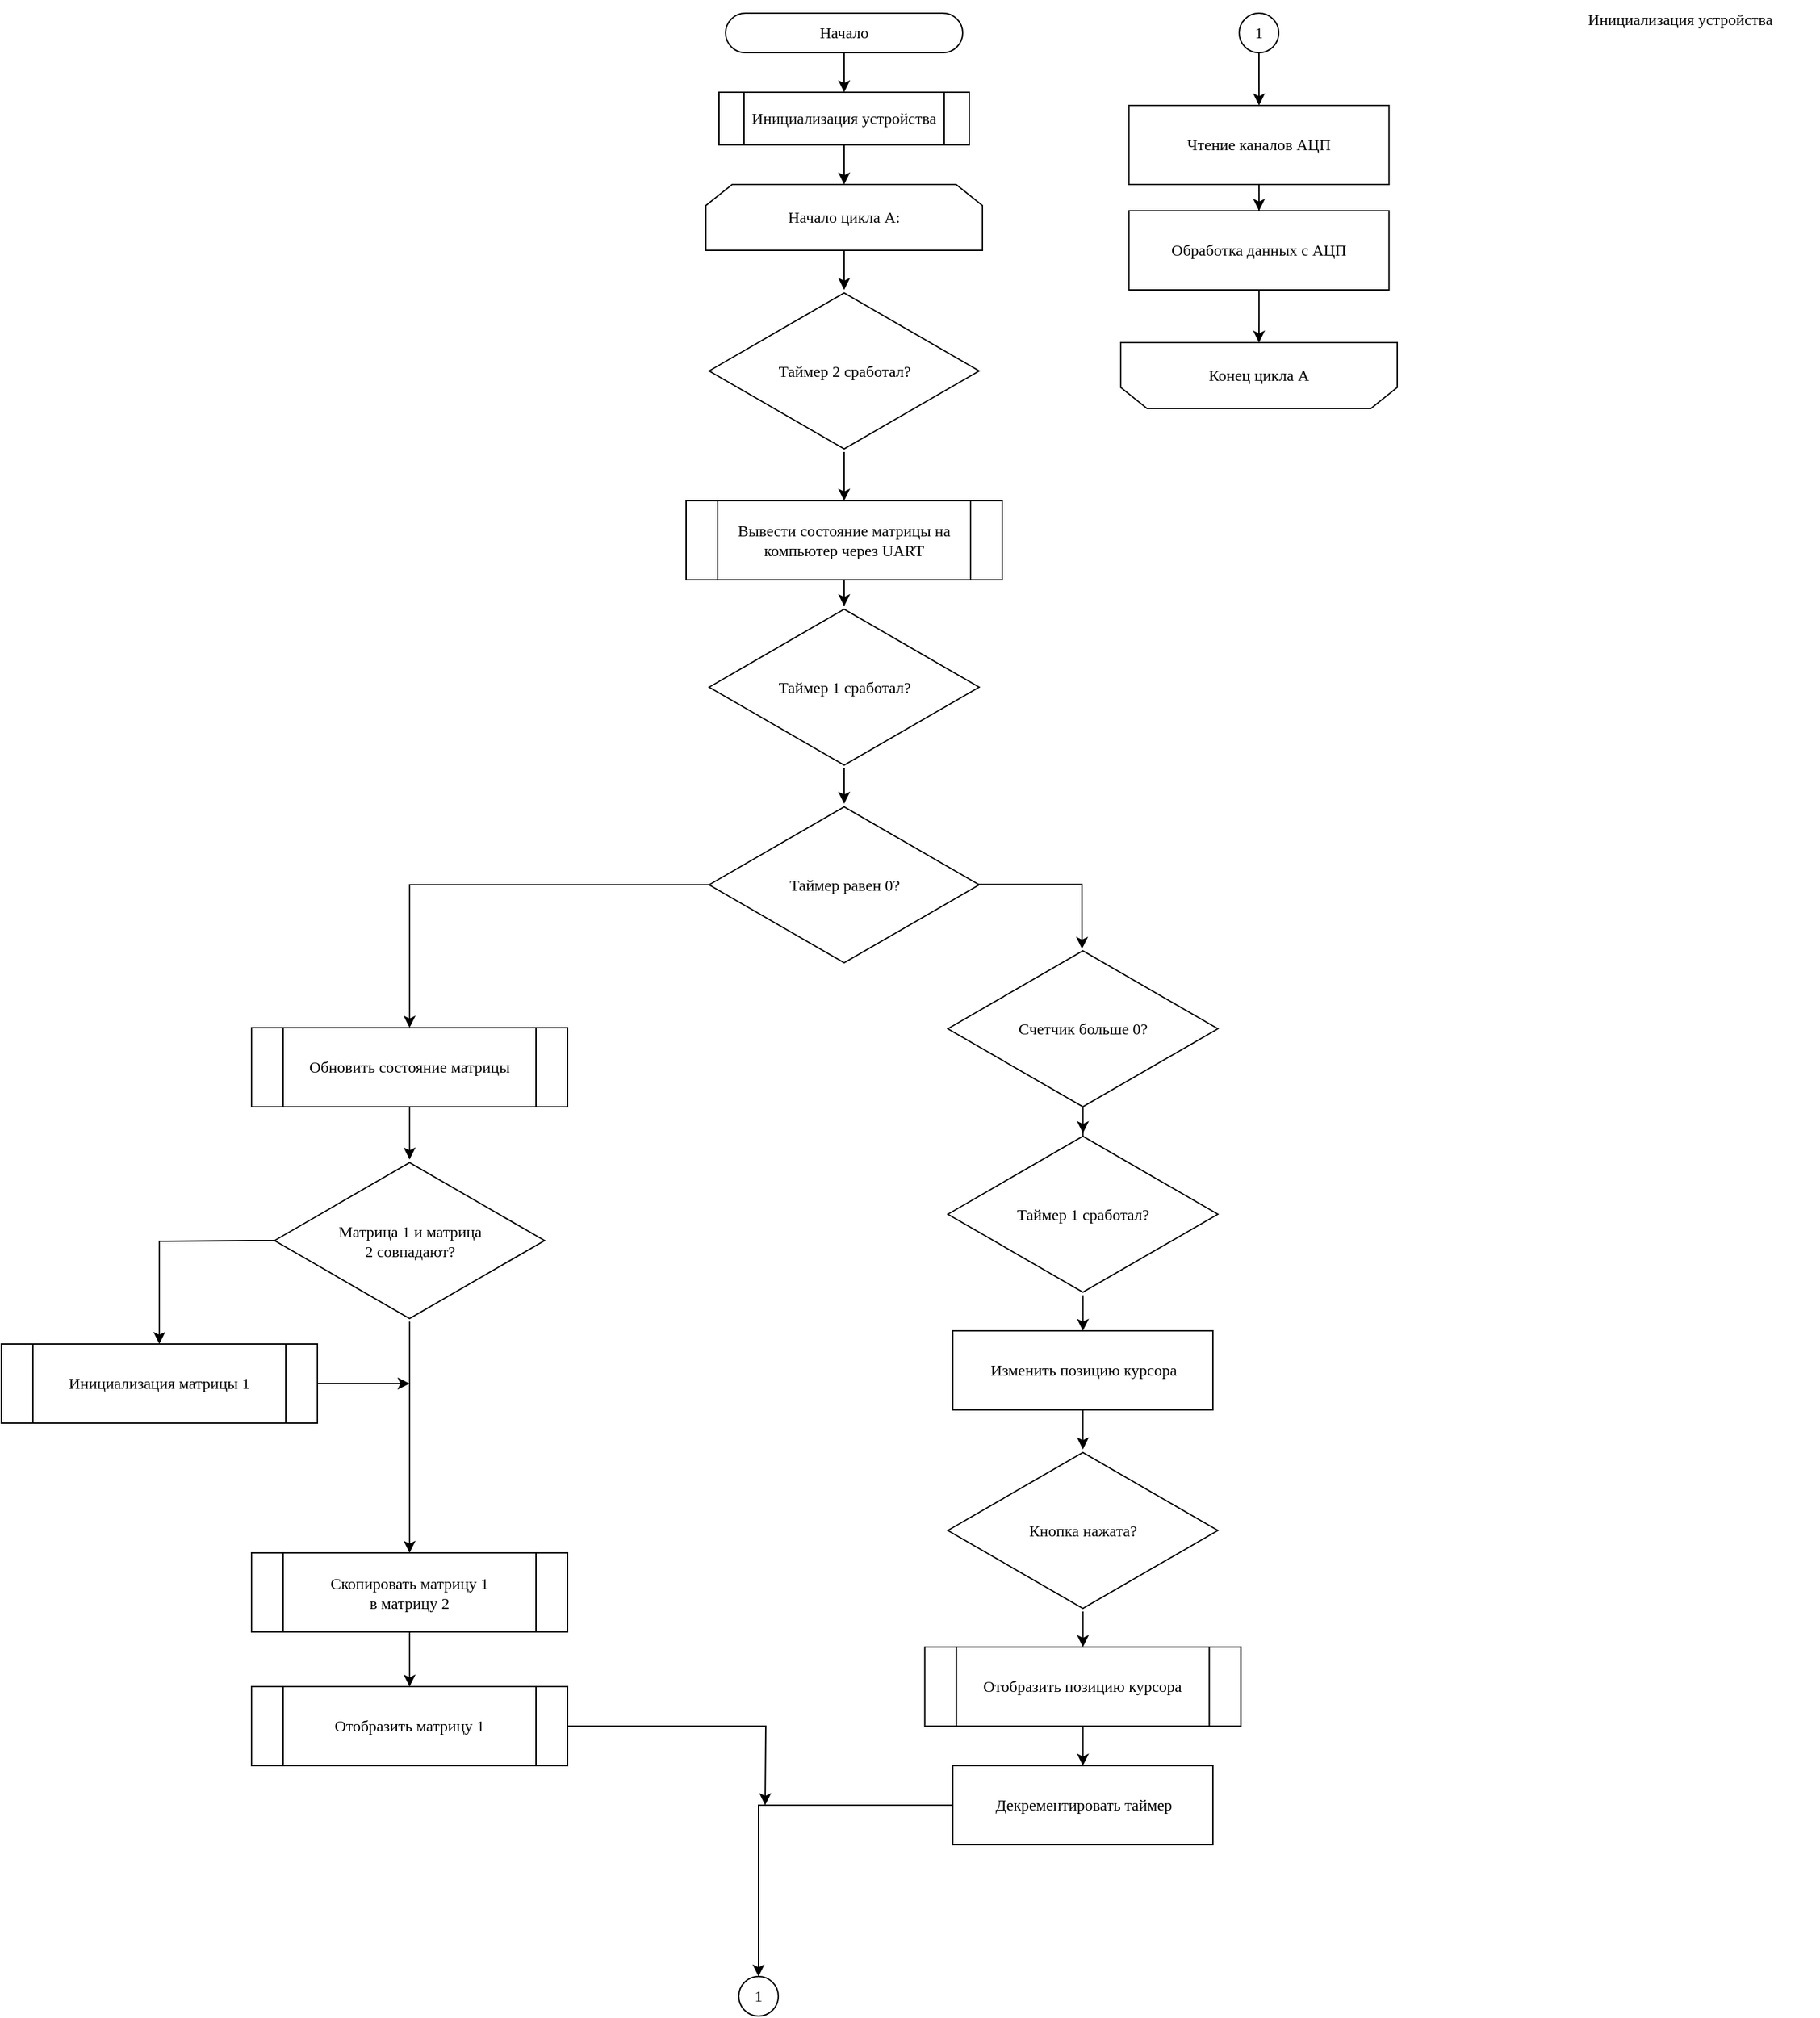 <mxfile version="15.5.1" type="github">
  <diagram id="C5RBs43oDa-KdzZeNtuy" name="Page-1">
    <mxGraphModel dx="815" dy="420" grid="1" gridSize="10" guides="1" tooltips="1" connect="1" arrows="1" fold="1" page="1" pageScale="1" pageWidth="2336" pageHeight="1654" math="0" shadow="0">
      <root>
        <mxCell id="WIyWlLk6GJQsqaUBKTNV-0" />
        <mxCell id="WIyWlLk6GJQsqaUBKTNV-1" parent="WIyWlLk6GJQsqaUBKTNV-0" />
        <mxCell id="nwCR8Wp00dpBARo_HuRd-25" value="" style="edgeStyle=orthogonalEdgeStyle;rounded=0;orthogonalLoop=1;jettySize=auto;html=1;fontFamily=GOST_type_B;fontSource=http%3A%2F%2Fru.legionfonts.com%2Fdownload%2Fgost-2-304-81-type-b-italic;" edge="1" parent="WIyWlLk6GJQsqaUBKTNV-1" source="nwCR8Wp00dpBARo_HuRd-1" target="nwCR8Wp00dpBARo_HuRd-12">
          <mxGeometry relative="1" as="geometry" />
        </mxCell>
        <mxCell id="nwCR8Wp00dpBARo_HuRd-1" value="Вывести состояние матрицы на компьютер через UART" style="shape=process;whiteSpace=wrap;html=1;backgroundOutline=1;fontFamily=Tahoma;" vertex="1" parent="WIyWlLk6GJQsqaUBKTNV-1">
          <mxGeometry x="610" y="400" width="240" height="60" as="geometry" />
        </mxCell>
        <mxCell id="nwCR8Wp00dpBARo_HuRd-24" style="edgeStyle=orthogonalEdgeStyle;rounded=0;orthogonalLoop=1;jettySize=auto;html=1;entryX=0.5;entryY=0;entryDx=0;entryDy=0;fontFamily=GOST_type_B;fontSource=http%3A%2F%2Fru.legionfonts.com%2Fdownload%2Fgost-2-304-81-type-b-italic;" edge="1" parent="WIyWlLk6GJQsqaUBKTNV-1" source="nwCR8Wp00dpBARo_HuRd-4" target="nwCR8Wp00dpBARo_HuRd-1">
          <mxGeometry relative="1" as="geometry" />
        </mxCell>
        <mxCell id="nwCR8Wp00dpBARo_HuRd-4" value="Таймер 2 сработал?" style="html=1;whiteSpace=wrap;aspect=fixed;shape=isoRectangle;fontFamily=Tahoma;" vertex="1" parent="WIyWlLk6GJQsqaUBKTNV-1">
          <mxGeometry x="627.5" y="240" width="205" height="123" as="geometry" />
        </mxCell>
        <mxCell id="nwCR8Wp00dpBARo_HuRd-10" value="" style="edgeStyle=orthogonalEdgeStyle;rounded=0;orthogonalLoop=1;jettySize=auto;html=1;fontFamily=GOST_type_B;fontSource=http%3A%2F%2Fru.legionfonts.com%2Fdownload%2Fgost-2-304-81-type-b-italic;" edge="1" parent="WIyWlLk6GJQsqaUBKTNV-1" source="nwCR8Wp00dpBARo_HuRd-6" target="nwCR8Wp00dpBARo_HuRd-9">
          <mxGeometry relative="1" as="geometry" />
        </mxCell>
        <mxCell id="nwCR8Wp00dpBARo_HuRd-6" value="Начало" style="rounded=1;whiteSpace=wrap;html=1;fontFamily=Tahoma;arcSize=50;" vertex="1" parent="WIyWlLk6GJQsqaUBKTNV-1">
          <mxGeometry x="640" y="30" width="180" height="30" as="geometry" />
        </mxCell>
        <mxCell id="nwCR8Wp00dpBARo_HuRd-54" value="" style="edgeStyle=orthogonalEdgeStyle;rounded=0;orthogonalLoop=1;jettySize=auto;html=1;fontFamily=GOST_type_B;fontSource=http%3A%2F%2Fru.legionfonts.com%2Fdownload%2Fgost-2-304-81-type-b-italic;" edge="1" parent="WIyWlLk6GJQsqaUBKTNV-1" source="nwCR8Wp00dpBARo_HuRd-9" target="nwCR8Wp00dpBARo_HuRd-11">
          <mxGeometry relative="1" as="geometry" />
        </mxCell>
        <mxCell id="nwCR8Wp00dpBARo_HuRd-9" value="Инициализация устройства" style="shape=process;whiteSpace=wrap;html=1;backgroundOutline=1;fontFamily=GOST_type_B;fontSource=http%3A%2F%2Fru.legionfonts.com%2Fdownload%2Fgost-2-304-81-type-b-italic;" vertex="1" parent="WIyWlLk6GJQsqaUBKTNV-1">
          <mxGeometry x="635" y="90" width="190" height="40" as="geometry" />
        </mxCell>
        <mxCell id="nwCR8Wp00dpBARo_HuRd-18" value="" style="edgeStyle=orthogonalEdgeStyle;rounded=0;orthogonalLoop=1;jettySize=auto;html=1;fontFamily=GOST_type_B;fontSource=http%3A%2F%2Fru.legionfonts.com%2Fdownload%2Fgost-2-304-81-type-b-italic;" edge="1" parent="WIyWlLk6GJQsqaUBKTNV-1" source="nwCR8Wp00dpBARo_HuRd-11" target="nwCR8Wp00dpBARo_HuRd-4">
          <mxGeometry relative="1" as="geometry" />
        </mxCell>
        <mxCell id="nwCR8Wp00dpBARo_HuRd-11" value="Начало цикла А:" style="shape=loopLimit;whiteSpace=wrap;html=1;fontFamily=GOST_type_B;fontSource=http%3A%2F%2Fru.legionfonts.com%2Fdownload%2Fgost-2-304-81-type-b-italic;" vertex="1" parent="WIyWlLk6GJQsqaUBKTNV-1">
          <mxGeometry x="625" y="160" width="210" height="50" as="geometry" />
        </mxCell>
        <mxCell id="nwCR8Wp00dpBARo_HuRd-26" value="" style="edgeStyle=orthogonalEdgeStyle;rounded=0;orthogonalLoop=1;jettySize=auto;html=1;fontFamily=GOST_type_B;fontSource=http%3A%2F%2Fru.legionfonts.com%2Fdownload%2Fgost-2-304-81-type-b-italic;" edge="1" parent="WIyWlLk6GJQsqaUBKTNV-1" source="nwCR8Wp00dpBARo_HuRd-12" target="nwCR8Wp00dpBARo_HuRd-20">
          <mxGeometry relative="1" as="geometry" />
        </mxCell>
        <mxCell id="nwCR8Wp00dpBARo_HuRd-12" value="Таймер 1 сработал?" style="html=1;whiteSpace=wrap;aspect=fixed;shape=isoRectangle;fontFamily=Tahoma;" vertex="1" parent="WIyWlLk6GJQsqaUBKTNV-1">
          <mxGeometry x="627.5" y="480" width="205" height="123" as="geometry" />
        </mxCell>
        <mxCell id="nwCR8Wp00dpBARo_HuRd-38" value="" style="edgeStyle=orthogonalEdgeStyle;rounded=0;orthogonalLoop=1;jettySize=auto;html=1;fontFamily=GOST_type_B;fontSource=http%3A%2F%2Fru.legionfonts.com%2Fdownload%2Fgost-2-304-81-type-b-italic;" edge="1" parent="WIyWlLk6GJQsqaUBKTNV-1" source="nwCR8Wp00dpBARo_HuRd-13" target="nwCR8Wp00dpBARo_HuRd-14">
          <mxGeometry relative="1" as="geometry" />
        </mxCell>
        <mxCell id="nwCR8Wp00dpBARo_HuRd-13" value="Обновить состояние матрицы" style="shape=process;whiteSpace=wrap;html=1;backgroundOutline=1;fontFamily=Tahoma;" vertex="1" parent="WIyWlLk6GJQsqaUBKTNV-1">
          <mxGeometry x="280" y="800" width="240" height="60" as="geometry" />
        </mxCell>
        <mxCell id="nwCR8Wp00dpBARo_HuRd-39" style="edgeStyle=orthogonalEdgeStyle;rounded=0;orthogonalLoop=1;jettySize=auto;html=1;entryX=0.5;entryY=0;entryDx=0;entryDy=0;fontFamily=GOST_type_B;fontSource=http%3A%2F%2Fru.legionfonts.com%2Fdownload%2Fgost-2-304-81-type-b-italic;exitX=0.012;exitY=0.5;exitDx=0;exitDy=0;exitPerimeter=0;" edge="1" parent="WIyWlLk6GJQsqaUBKTNV-1" source="nwCR8Wp00dpBARo_HuRd-14" target="nwCR8Wp00dpBARo_HuRd-15">
          <mxGeometry relative="1" as="geometry">
            <Array as="points">
              <mxPoint x="278" y="962" />
              <mxPoint x="210" y="962" />
            </Array>
          </mxGeometry>
        </mxCell>
        <mxCell id="nwCR8Wp00dpBARo_HuRd-41" style="edgeStyle=orthogonalEdgeStyle;rounded=0;orthogonalLoop=1;jettySize=auto;html=1;entryX=0.5;entryY=0;entryDx=0;entryDy=0;fontFamily=GOST_type_B;fontSource=http%3A%2F%2Fru.legionfonts.com%2Fdownload%2Fgost-2-304-81-type-b-italic;" edge="1" parent="WIyWlLk6GJQsqaUBKTNV-1" source="nwCR8Wp00dpBARo_HuRd-14" target="nwCR8Wp00dpBARo_HuRd-16">
          <mxGeometry relative="1" as="geometry" />
        </mxCell>
        <mxCell id="nwCR8Wp00dpBARo_HuRd-14" value="Матрица 1 и матрица &lt;br&gt;2 совпадают?" style="html=1;whiteSpace=wrap;aspect=fixed;shape=isoRectangle;fontFamily=Tahoma;" vertex="1" parent="WIyWlLk6GJQsqaUBKTNV-1">
          <mxGeometry x="297.5" y="900" width="205" height="123" as="geometry" />
        </mxCell>
        <mxCell id="nwCR8Wp00dpBARo_HuRd-43" style="edgeStyle=orthogonalEdgeStyle;rounded=0;orthogonalLoop=1;jettySize=auto;html=1;fontFamily=GOST_type_B;fontSource=http%3A%2F%2Fru.legionfonts.com%2Fdownload%2Fgost-2-304-81-type-b-italic;" edge="1" parent="WIyWlLk6GJQsqaUBKTNV-1" source="nwCR8Wp00dpBARo_HuRd-15">
          <mxGeometry relative="1" as="geometry">
            <mxPoint x="400" y="1070" as="targetPoint" />
          </mxGeometry>
        </mxCell>
        <mxCell id="nwCR8Wp00dpBARo_HuRd-15" value="Инициализация матрицы 1" style="shape=process;whiteSpace=wrap;html=1;backgroundOutline=1;fontFamily=Tahoma;" vertex="1" parent="WIyWlLk6GJQsqaUBKTNV-1">
          <mxGeometry x="90" y="1040" width="240" height="60" as="geometry" />
        </mxCell>
        <mxCell id="nwCR8Wp00dpBARo_HuRd-42" value="" style="edgeStyle=orthogonalEdgeStyle;rounded=0;orthogonalLoop=1;jettySize=auto;html=1;fontFamily=GOST_type_B;fontSource=http%3A%2F%2Fru.legionfonts.com%2Fdownload%2Fgost-2-304-81-type-b-italic;" edge="1" parent="WIyWlLk6GJQsqaUBKTNV-1" source="nwCR8Wp00dpBARo_HuRd-16" target="nwCR8Wp00dpBARo_HuRd-17">
          <mxGeometry relative="1" as="geometry" />
        </mxCell>
        <mxCell id="nwCR8Wp00dpBARo_HuRd-16" value="Скопировать матрицу 1 &lt;br&gt;в матрицу 2" style="shape=process;whiteSpace=wrap;html=1;backgroundOutline=1;fontFamily=Tahoma;" vertex="1" parent="WIyWlLk6GJQsqaUBKTNV-1">
          <mxGeometry x="280" y="1198.5" width="240" height="60" as="geometry" />
        </mxCell>
        <mxCell id="nwCR8Wp00dpBARo_HuRd-47" style="edgeStyle=orthogonalEdgeStyle;rounded=0;orthogonalLoop=1;jettySize=auto;html=1;fontFamily=GOST_type_B;fontSource=http%3A%2F%2Fru.legionfonts.com%2Fdownload%2Fgost-2-304-81-type-b-italic;" edge="1" parent="WIyWlLk6GJQsqaUBKTNV-1" source="nwCR8Wp00dpBARo_HuRd-17">
          <mxGeometry relative="1" as="geometry">
            <mxPoint x="670" y="1390" as="targetPoint" />
          </mxGeometry>
        </mxCell>
        <mxCell id="nwCR8Wp00dpBARo_HuRd-17" value="Отобразить матрицу 1" style="shape=process;whiteSpace=wrap;html=1;backgroundOutline=1;fontFamily=Tahoma;" vertex="1" parent="WIyWlLk6GJQsqaUBKTNV-1">
          <mxGeometry x="280" y="1300" width="240" height="60" as="geometry" />
        </mxCell>
        <mxCell id="nwCR8Wp00dpBARo_HuRd-27" style="edgeStyle=orthogonalEdgeStyle;rounded=0;orthogonalLoop=1;jettySize=auto;html=1;fontFamily=GOST_type_B;fontSource=http%3A%2F%2Fru.legionfonts.com%2Fdownload%2Fgost-2-304-81-type-b-italic;entryX=0.497;entryY=0.007;entryDx=0;entryDy=0;entryPerimeter=0;exitX=0.992;exitY=0.498;exitDx=0;exitDy=0;exitPerimeter=0;" edge="1" parent="WIyWlLk6GJQsqaUBKTNV-1" source="nwCR8Wp00dpBARo_HuRd-20" target="nwCR8Wp00dpBARo_HuRd-21">
          <mxGeometry relative="1" as="geometry">
            <mxPoint x="900" y="691.5" as="targetPoint" />
            <Array as="points">
              <mxPoint x="911" y="691" />
            </Array>
          </mxGeometry>
        </mxCell>
        <mxCell id="nwCR8Wp00dpBARo_HuRd-37" style="edgeStyle=orthogonalEdgeStyle;rounded=0;orthogonalLoop=1;jettySize=auto;html=1;fontFamily=GOST_type_B;fontSource=http%3A%2F%2Fru.legionfonts.com%2Fdownload%2Fgost-2-304-81-type-b-italic;" edge="1" parent="WIyWlLk6GJQsqaUBKTNV-1" source="nwCR8Wp00dpBARo_HuRd-20" target="nwCR8Wp00dpBARo_HuRd-13">
          <mxGeometry relative="1" as="geometry">
            <mxPoint x="560" y="800" as="targetPoint" />
          </mxGeometry>
        </mxCell>
        <mxCell id="nwCR8Wp00dpBARo_HuRd-20" value="Таймер равен 0?" style="html=1;whiteSpace=wrap;aspect=fixed;shape=isoRectangle;fontFamily=Tahoma;" vertex="1" parent="WIyWlLk6GJQsqaUBKTNV-1">
          <mxGeometry x="627.5" y="630" width="205" height="123" as="geometry" />
        </mxCell>
        <mxCell id="nwCR8Wp00dpBARo_HuRd-29" value="" style="edgeStyle=orthogonalEdgeStyle;rounded=0;orthogonalLoop=1;jettySize=auto;html=1;fontFamily=GOST_type_B;fontSource=http%3A%2F%2Fru.legionfonts.com%2Fdownload%2Fgost-2-304-81-type-b-italic;" edge="1" parent="WIyWlLk6GJQsqaUBKTNV-1" source="nwCR8Wp00dpBARo_HuRd-21" target="nwCR8Wp00dpBARo_HuRd-28">
          <mxGeometry relative="1" as="geometry" />
        </mxCell>
        <mxCell id="nwCR8Wp00dpBARo_HuRd-21" value="Счетчик больше 0?" style="html=1;whiteSpace=wrap;aspect=fixed;shape=isoRectangle;fontFamily=Tahoma;" vertex="1" parent="WIyWlLk6GJQsqaUBKTNV-1">
          <mxGeometry x="808.75" y="739.25" width="205" height="123" as="geometry" />
        </mxCell>
        <mxCell id="nwCR8Wp00dpBARo_HuRd-32" value="" style="edgeStyle=orthogonalEdgeStyle;rounded=0;orthogonalLoop=1;jettySize=auto;html=1;fontFamily=GOST_type_B;fontSource=http%3A%2F%2Fru.legionfonts.com%2Fdownload%2Fgost-2-304-81-type-b-italic;" edge="1" parent="WIyWlLk6GJQsqaUBKTNV-1" source="nwCR8Wp00dpBARo_HuRd-22" target="nwCR8Wp00dpBARo_HuRd-31">
          <mxGeometry relative="1" as="geometry" />
        </mxCell>
        <UserObject label="Изменить позицию курсора" treeRoot="1" id="nwCR8Wp00dpBARo_HuRd-22">
          <mxCell style="whiteSpace=wrap;html=1;align=center;treeFolding=1;treeMoving=1;newEdgeStyle={&quot;edgeStyle&quot;:&quot;elbowEdgeStyle&quot;,&quot;startArrow&quot;:&quot;none&quot;,&quot;endArrow&quot;:&quot;none&quot;};fontFamily=GOST_type_B;fontSource=http%3A%2F%2Fru.legionfonts.com%2Fdownload%2Fgost-2-304-81-type-b-italic;" vertex="1" parent="WIyWlLk6GJQsqaUBKTNV-1">
            <mxGeometry x="812.5" y="1030" width="197.5" height="60" as="geometry" />
          </mxCell>
        </UserObject>
        <mxCell id="nwCR8Wp00dpBARo_HuRd-30" value="" style="edgeStyle=orthogonalEdgeStyle;rounded=0;orthogonalLoop=1;jettySize=auto;html=1;fontFamily=GOST_type_B;fontSource=http%3A%2F%2Fru.legionfonts.com%2Fdownload%2Fgost-2-304-81-type-b-italic;" edge="1" parent="WIyWlLk6GJQsqaUBKTNV-1" source="nwCR8Wp00dpBARo_HuRd-28" target="nwCR8Wp00dpBARo_HuRd-22">
          <mxGeometry relative="1" as="geometry" />
        </mxCell>
        <mxCell id="nwCR8Wp00dpBARo_HuRd-28" value="Таймер 1 сработал?" style="html=1;whiteSpace=wrap;aspect=fixed;shape=isoRectangle;fontFamily=Tahoma;" vertex="1" parent="WIyWlLk6GJQsqaUBKTNV-1">
          <mxGeometry x="808.75" y="880" width="205" height="123" as="geometry" />
        </mxCell>
        <mxCell id="nwCR8Wp00dpBARo_HuRd-34" value="" style="edgeStyle=orthogonalEdgeStyle;rounded=0;orthogonalLoop=1;jettySize=auto;html=1;fontFamily=GOST_type_B;fontSource=http%3A%2F%2Fru.legionfonts.com%2Fdownload%2Fgost-2-304-81-type-b-italic;" edge="1" parent="WIyWlLk6GJQsqaUBKTNV-1" source="nwCR8Wp00dpBARo_HuRd-31" target="nwCR8Wp00dpBARo_HuRd-33">
          <mxGeometry relative="1" as="geometry" />
        </mxCell>
        <mxCell id="nwCR8Wp00dpBARo_HuRd-31" value="Кнопка нажата?" style="html=1;whiteSpace=wrap;aspect=fixed;shape=isoRectangle;fontFamily=Tahoma;" vertex="1" parent="WIyWlLk6GJQsqaUBKTNV-1">
          <mxGeometry x="808.75" y="1120" width="205" height="123" as="geometry" />
        </mxCell>
        <mxCell id="nwCR8Wp00dpBARo_HuRd-36" value="" style="edgeStyle=orthogonalEdgeStyle;rounded=0;orthogonalLoop=1;jettySize=auto;html=1;fontFamily=GOST_type_B;fontSource=http%3A%2F%2Fru.legionfonts.com%2Fdownload%2Fgost-2-304-81-type-b-italic;" edge="1" parent="WIyWlLk6GJQsqaUBKTNV-1" source="nwCR8Wp00dpBARo_HuRd-33" target="nwCR8Wp00dpBARo_HuRd-35">
          <mxGeometry relative="1" as="geometry" />
        </mxCell>
        <mxCell id="nwCR8Wp00dpBARo_HuRd-33" value="Отобразить позицию курсора" style="shape=process;whiteSpace=wrap;html=1;backgroundOutline=1;fontFamily=Tahoma;" vertex="1" parent="WIyWlLk6GJQsqaUBKTNV-1">
          <mxGeometry x="791.25" y="1270" width="240" height="60" as="geometry" />
        </mxCell>
        <mxCell id="nwCR8Wp00dpBARo_HuRd-46" style="edgeStyle=orthogonalEdgeStyle;rounded=0;orthogonalLoop=1;jettySize=auto;html=1;entryX=0.5;entryY=0;entryDx=0;entryDy=0;fontFamily=GOST_type_B;fontSource=http%3A%2F%2Fru.legionfonts.com%2Fdownload%2Fgost-2-304-81-type-b-italic;" edge="1" parent="WIyWlLk6GJQsqaUBKTNV-1" source="nwCR8Wp00dpBARo_HuRd-35" target="nwCR8Wp00dpBARo_HuRd-45">
          <mxGeometry relative="1" as="geometry" />
        </mxCell>
        <UserObject label="Декрементировать таймер" treeRoot="1" id="nwCR8Wp00dpBARo_HuRd-35">
          <mxCell style="whiteSpace=wrap;html=1;align=center;treeFolding=1;treeMoving=1;newEdgeStyle={&quot;edgeStyle&quot;:&quot;elbowEdgeStyle&quot;,&quot;startArrow&quot;:&quot;none&quot;,&quot;endArrow&quot;:&quot;none&quot;};fontFamily=GOST_type_B;fontSource=http%3A%2F%2Fru.legionfonts.com%2Fdownload%2Fgost-2-304-81-type-b-italic;" vertex="1" parent="WIyWlLk6GJQsqaUBKTNV-1">
            <mxGeometry x="812.5" y="1360" width="197.5" height="60" as="geometry" />
          </mxCell>
        </UserObject>
        <mxCell id="nwCR8Wp00dpBARo_HuRd-45" value="1" style="ellipse;whiteSpace=wrap;html=1;fontFamily=GOST_type_B;fontSource=http%3A%2F%2Fru.legionfonts.com%2Fdownload%2Fgost-2-304-81-type-b-italic;" vertex="1" parent="WIyWlLk6GJQsqaUBKTNV-1">
          <mxGeometry x="650" y="1520" width="30" height="30" as="geometry" />
        </mxCell>
        <mxCell id="nwCR8Wp00dpBARo_HuRd-50" value="" style="edgeStyle=orthogonalEdgeStyle;rounded=0;orthogonalLoop=1;jettySize=auto;html=1;fontFamily=GOST_type_B;fontSource=http%3A%2F%2Fru.legionfonts.com%2Fdownload%2Fgost-2-304-81-type-b-italic;" edge="1" parent="WIyWlLk6GJQsqaUBKTNV-1" source="nwCR8Wp00dpBARo_HuRd-48" target="nwCR8Wp00dpBARo_HuRd-49">
          <mxGeometry relative="1" as="geometry" />
        </mxCell>
        <mxCell id="nwCR8Wp00dpBARo_HuRd-48" value="1" style="ellipse;whiteSpace=wrap;html=1;fontFamily=GOST_type_B;fontSource=http%3A%2F%2Fru.legionfonts.com%2Fdownload%2Fgost-2-304-81-type-b-italic;" vertex="1" parent="WIyWlLk6GJQsqaUBKTNV-1">
          <mxGeometry x="1030" y="30" width="30" height="30" as="geometry" />
        </mxCell>
        <mxCell id="nwCR8Wp00dpBARo_HuRd-53" value="" style="edgeStyle=orthogonalEdgeStyle;rounded=0;orthogonalLoop=1;jettySize=auto;html=1;fontFamily=GOST_type_B;fontSource=http%3A%2F%2Fru.legionfonts.com%2Fdownload%2Fgost-2-304-81-type-b-italic;" edge="1" parent="WIyWlLk6GJQsqaUBKTNV-1" source="nwCR8Wp00dpBARo_HuRd-49" target="nwCR8Wp00dpBARo_HuRd-52">
          <mxGeometry relative="1" as="geometry" />
        </mxCell>
        <UserObject label="Чтение каналов АЦП" treeRoot="1" id="nwCR8Wp00dpBARo_HuRd-49">
          <mxCell style="whiteSpace=wrap;html=1;align=center;treeFolding=1;treeMoving=1;newEdgeStyle={&quot;edgeStyle&quot;:&quot;elbowEdgeStyle&quot;,&quot;startArrow&quot;:&quot;none&quot;,&quot;endArrow&quot;:&quot;none&quot;};fontFamily=GOST_type_B;fontSource=http%3A%2F%2Fru.legionfonts.com%2Fdownload%2Fgost-2-304-81-type-b-italic;" vertex="1" parent="WIyWlLk6GJQsqaUBKTNV-1">
            <mxGeometry x="946.25" y="100" width="197.5" height="60" as="geometry" />
          </mxCell>
        </UserObject>
        <mxCell id="nwCR8Wp00dpBARo_HuRd-58" value="" style="edgeStyle=orthogonalEdgeStyle;rounded=0;orthogonalLoop=1;jettySize=auto;html=1;fontFamily=GOST_type_B;fontSource=http%3A%2F%2Fru.legionfonts.com%2Fdownload%2Fgost-2-304-81-type-b-italic;" edge="1" parent="WIyWlLk6GJQsqaUBKTNV-1" source="nwCR8Wp00dpBARo_HuRd-52" target="nwCR8Wp00dpBARo_HuRd-55">
          <mxGeometry relative="1" as="geometry" />
        </mxCell>
        <UserObject label="Обработка данных с АЦП" treeRoot="1" id="nwCR8Wp00dpBARo_HuRd-52">
          <mxCell style="whiteSpace=wrap;html=1;align=center;treeFolding=1;treeMoving=1;newEdgeStyle={&quot;edgeStyle&quot;:&quot;elbowEdgeStyle&quot;,&quot;startArrow&quot;:&quot;none&quot;,&quot;endArrow&quot;:&quot;none&quot;};fontFamily=GOST_type_B;fontSource=http%3A%2F%2Fru.legionfonts.com%2Fdownload%2Fgost-2-304-81-type-b-italic;" vertex="1" parent="WIyWlLk6GJQsqaUBKTNV-1">
            <mxGeometry x="946.25" y="180" width="197.5" height="60" as="geometry" />
          </mxCell>
        </UserObject>
        <mxCell id="nwCR8Wp00dpBARo_HuRd-55" value="" style="shape=loopLimit;whiteSpace=wrap;html=1;fontFamily=GOST_type_B;fontSource=http%3A%2F%2Fru.legionfonts.com%2Fdownload%2Fgost-2-304-81-type-b-italic;rotation=-180;" vertex="1" parent="WIyWlLk6GJQsqaUBKTNV-1">
          <mxGeometry x="940" y="280" width="210" height="50" as="geometry" />
        </mxCell>
        <mxCell id="nwCR8Wp00dpBARo_HuRd-59" value="Конец цикла А" style="text;html=1;strokeColor=none;fillColor=none;align=center;verticalAlign=middle;whiteSpace=wrap;rounded=0;fontFamily=GOST_type_B;fontSource=http%3A%2F%2Fru.legionfonts.com%2Fdownload%2Fgost-2-304-81-type-b-italic;" vertex="1" parent="WIyWlLk6GJQsqaUBKTNV-1">
          <mxGeometry x="985" y="290" width="120" height="30" as="geometry" />
        </mxCell>
        <mxCell id="nwCR8Wp00dpBARo_HuRd-60" value="Инициализация устройства" style="text;html=1;strokeColor=none;fillColor=none;align=center;verticalAlign=middle;whiteSpace=wrap;rounded=0;fontFamily=GOST_type_B;fontSource=http%3A%2F%2Fru.legionfonts.com%2Fdownload%2Fgost-2-304-81-type-b-italic;" vertex="1" parent="WIyWlLk6GJQsqaUBKTNV-1">
          <mxGeometry x="1260" y="20" width="210" height="30" as="geometry" />
        </mxCell>
      </root>
    </mxGraphModel>
  </diagram>
</mxfile>
